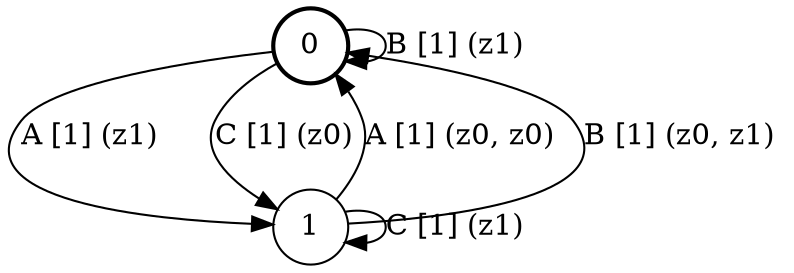 # generated file, don't try to modify
# command: dot -Tpng <filename> > tree.png
digraph Automaton {
    node [shape = circle];
    0 [style = "bold"];
    0 -> 1 [label = "A [1] (z1) "];
    0 -> 0 [label = "B [1] (z1) "];
    0 -> 1 [label = "C [1] (z0) "];
    1 -> 0 [label = "A [1] (z0, z0) "];
    1 -> 0 [label = "B [1] (z0, z1) "];
    1 -> 1 [label = "C [1] (z1) "];
}
